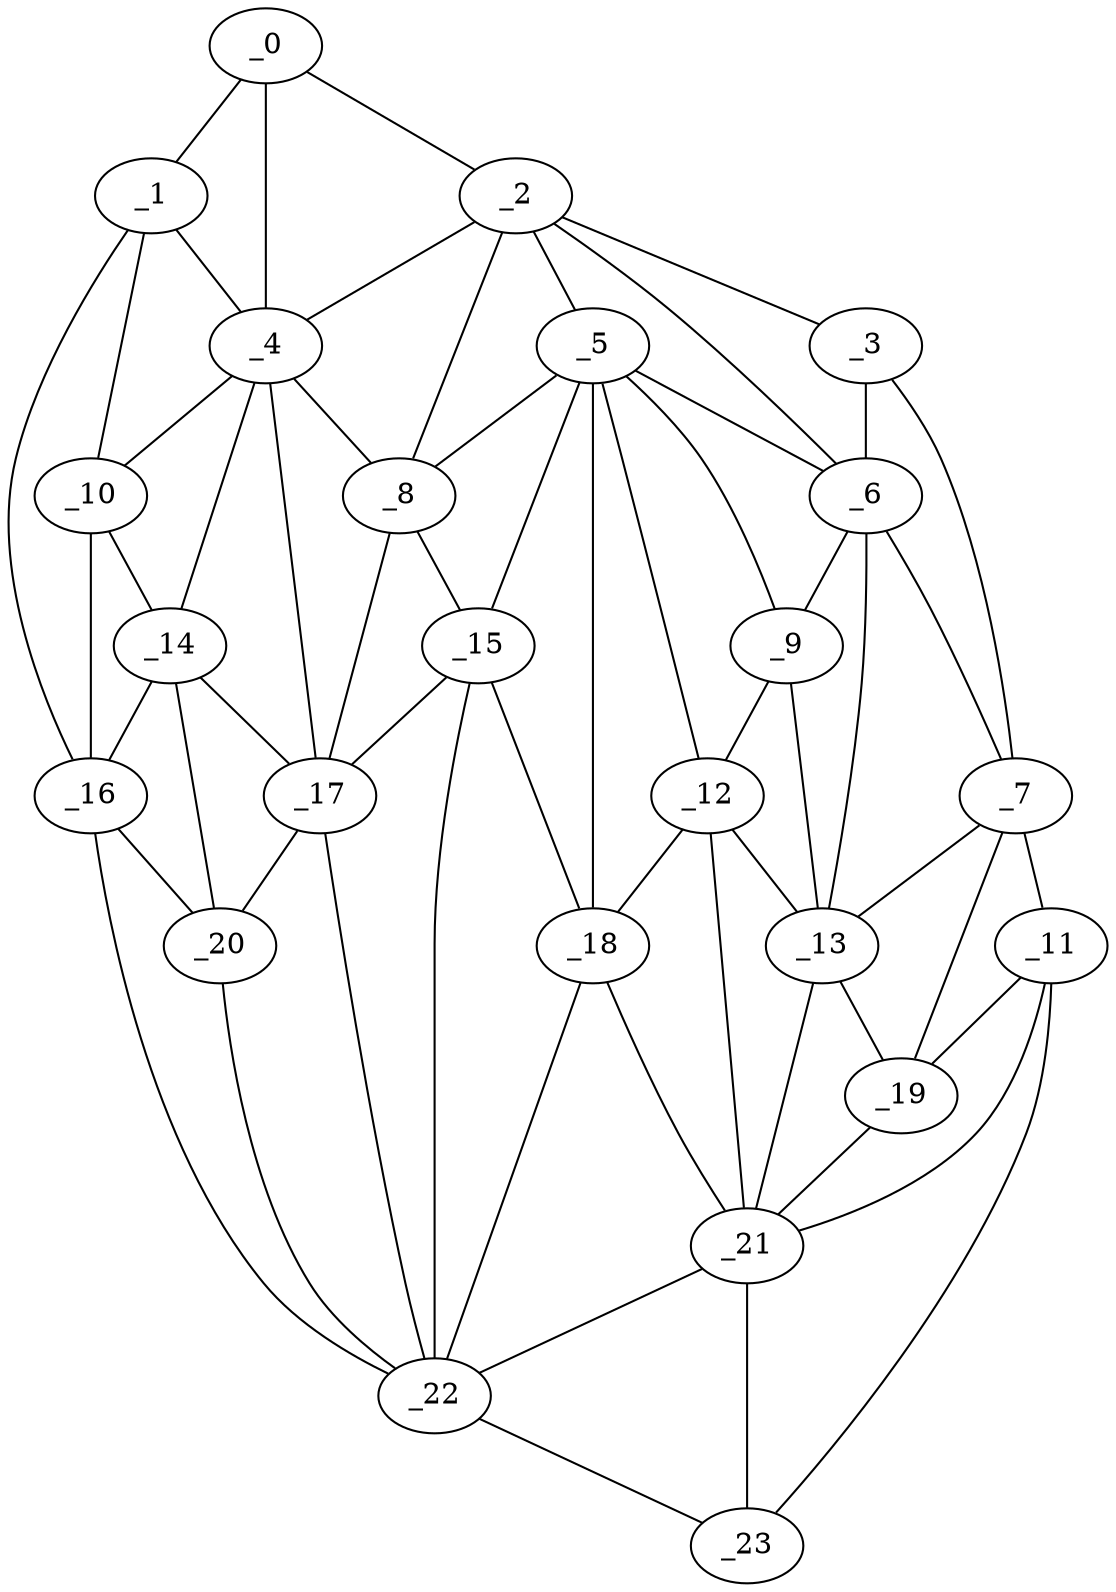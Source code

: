 graph "obj17__325.gxl" {
	_0	 [x=39,
		y=14];
	_1	 [x=45,
		y=12];
	_0 -- _1	 [valence=1];
	_2	 [x=50,
		y=84];
	_0 -- _2	 [valence=1];
	_4	 [x=60,
		y=33];
	_0 -- _4	 [valence=2];
	_1 -- _4	 [valence=2];
	_10	 [x=70,
		y=8];
	_1 -- _10	 [valence=2];
	_16	 [x=81,
		y=3];
	_1 -- _16	 [valence=1];
	_3	 [x=58,
		y=125];
	_2 -- _3	 [valence=1];
	_2 -- _4	 [valence=2];
	_5	 [x=61,
		y=75];
	_2 -- _5	 [valence=1];
	_6	 [x=63,
		y=85];
	_2 -- _6	 [valence=2];
	_8	 [x=65,
		y=55];
	_2 -- _8	 [valence=2];
	_3 -- _6	 [valence=2];
	_7	 [x=64,
		y=125];
	_3 -- _7	 [valence=1];
	_4 -- _8	 [valence=2];
	_4 -- _10	 [valence=2];
	_14	 [x=80,
		y=29];
	_4 -- _14	 [valence=1];
	_17	 [x=81,
		y=45];
	_4 -- _17	 [valence=2];
	_5 -- _6	 [valence=2];
	_5 -- _8	 [valence=1];
	_9	 [x=69,
		y=86];
	_5 -- _9	 [valence=2];
	_12	 [x=78,
		y=82];
	_5 -- _12	 [valence=2];
	_15	 [x=80,
		y=66];
	_5 -- _15	 [valence=2];
	_18	 [x=82,
		y=70];
	_5 -- _18	 [valence=1];
	_6 -- _7	 [valence=2];
	_6 -- _9	 [valence=1];
	_13	 [x=78,
		y=93];
	_6 -- _13	 [valence=1];
	_11	 [x=71,
		y=124];
	_7 -- _11	 [valence=1];
	_7 -- _13	 [valence=2];
	_19	 [x=82,
		y=102];
	_7 -- _19	 [valence=2];
	_8 -- _15	 [valence=2];
	_8 -- _17	 [valence=2];
	_9 -- _12	 [valence=1];
	_9 -- _13	 [valence=2];
	_10 -- _14	 [valence=2];
	_10 -- _16	 [valence=2];
	_11 -- _19	 [valence=2];
	_21	 [x=93,
		y=106];
	_11 -- _21	 [valence=2];
	_23	 [x=98,
		y=113];
	_11 -- _23	 [valence=1];
	_12 -- _13	 [valence=1];
	_12 -- _18	 [valence=1];
	_12 -- _21	 [valence=2];
	_13 -- _19	 [valence=2];
	_13 -- _21	 [valence=2];
	_14 -- _16	 [valence=1];
	_14 -- _17	 [valence=2];
	_20	 [x=87,
		y=31];
	_14 -- _20	 [valence=1];
	_15 -- _17	 [valence=2];
	_15 -- _18	 [valence=1];
	_22	 [x=95,
		y=41];
	_15 -- _22	 [valence=2];
	_16 -- _20	 [valence=2];
	_16 -- _22	 [valence=1];
	_17 -- _20	 [valence=2];
	_17 -- _22	 [valence=2];
	_18 -- _21	 [valence=2];
	_18 -- _22	 [valence=2];
	_19 -- _21	 [valence=2];
	_20 -- _22	 [valence=1];
	_21 -- _22	 [valence=1];
	_21 -- _23	 [valence=2];
	_22 -- _23	 [valence=1];
}
